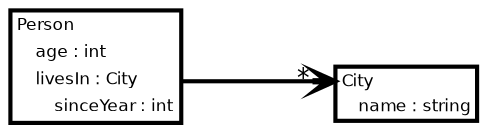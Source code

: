 digraph G {

    graph [
        dpi = 200
        fontname = "Bitstream Vera Sans"
        fontsize = 8
        rankdir = "LR"
        ranksep = 1        // Add a bit more space inbetween nodes
    ]

    node [
        fontname = "Bitstream Vera Sans"
        fontsize = 8
        height = 0          // Make the node as small as possible (it will grow if it needs more space)
        margin = 0          // Remove unneeded whitespace
        shape = "plaintext" // Make sure our HTML is not placed inside a node
    ]

    edge [
        arrowhead = "open"
        fontname = "Bitstream Vera Sans"
        labelangle = -5     // Place the asteriks closer to the line
        labelfontsize = 12  // Make the asteriks a bit bigger
        labeldistance = 1.5 // Place the asteriks further away from the arrow head
        penwidth = 2        // Make the line a bit thicker
    ]

        
    Person [
        label = <
            <table CELLBORDER="0" CELLSPACING="0" BORDER="2">
                <tr><td align="left">Person</td></tr>
                <tr><td align="left">    age : int</td></tr>
                <tr><td align="left" port="livesIn">    livesIn : City</td></tr>
                <tr><td align="left">        sinceYear : int</td></tr>                
            </table>
        >
    ]
    
    City [
        label = <
            <table CELLBORDER="0" CELLSPACING="0" BORDER="2">
                <tr><td align="left" port="city">City</td></tr>
                <tr><td align="left" cellpadding="1">    name : string</td></tr>
            </table>
        >
    ]
    
    Person:livesIn -> City:city [headlabel = "*"]
}
